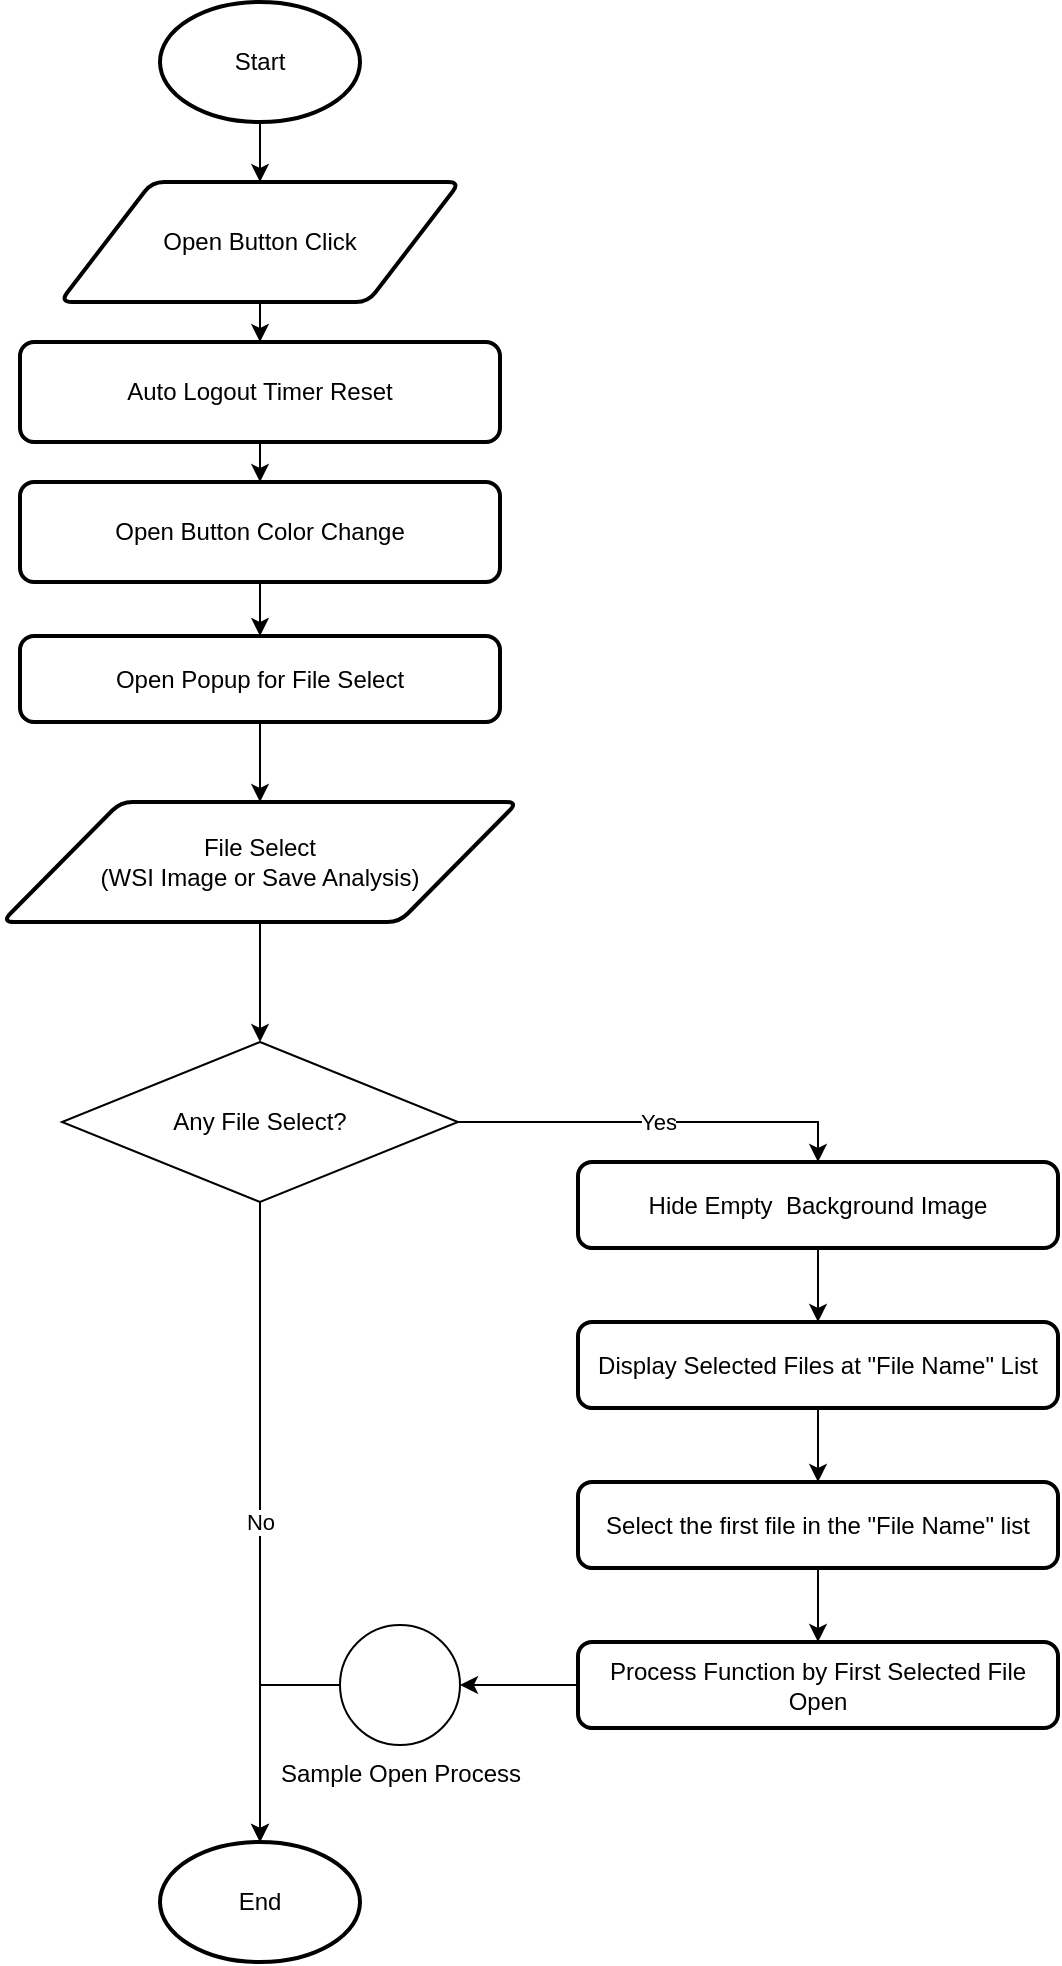 <mxfile version="21.0.2" type="github">
  <diagram name="페이지-1" id="YAsiMJQrhJQLEK5Vy4Gn">
    <mxGraphModel dx="990" dy="2725" grid="1" gridSize="10" guides="1" tooltips="1" connect="1" arrows="1" fold="1" page="1" pageScale="1" pageWidth="827" pageHeight="1169" math="0" shadow="0">
      <root>
        <mxCell id="0" />
        <mxCell id="1" parent="0" />
        <mxCell id="iukG4fptsUf1gB7TreS8-11" style="edgeStyle=orthogonalEdgeStyle;rounded=0;orthogonalLoop=1;jettySize=auto;html=1;exitX=0.5;exitY=1;exitDx=0;exitDy=0;exitPerimeter=0;entryX=0.5;entryY=0;entryDx=0;entryDy=0;" parent="1" source="iukG4fptsUf1gB7TreS8-1" target="iukG4fptsUf1gB7TreS8-3" edge="1">
          <mxGeometry relative="1" as="geometry" />
        </mxCell>
        <mxCell id="iukG4fptsUf1gB7TreS8-1" value="Start" style="strokeWidth=2;html=1;shape=mxgraph.flowchart.start_1;whiteSpace=wrap;" parent="1" vertex="1">
          <mxGeometry x="251" y="100" width="100" height="60" as="geometry" />
        </mxCell>
        <mxCell id="iukG4fptsUf1gB7TreS8-2" value="End" style="strokeWidth=2;html=1;shape=mxgraph.flowchart.start_1;whiteSpace=wrap;" parent="1" vertex="1">
          <mxGeometry x="251" y="1020" width="100" height="60" as="geometry" />
        </mxCell>
        <mxCell id="iukG4fptsUf1gB7TreS8-12" style="edgeStyle=orthogonalEdgeStyle;rounded=0;orthogonalLoop=1;jettySize=auto;html=1;exitX=0.5;exitY=1;exitDx=0;exitDy=0;" parent="1" source="iukG4fptsUf1gB7TreS8-3" target="iukG4fptsUf1gB7TreS8-5" edge="1">
          <mxGeometry relative="1" as="geometry" />
        </mxCell>
        <mxCell id="iukG4fptsUf1gB7TreS8-3" value="Open Button Click" style="shape=parallelogram;html=1;strokeWidth=2;perimeter=parallelogramPerimeter;whiteSpace=wrap;rounded=1;arcSize=12;size=0.23;" parent="1" vertex="1">
          <mxGeometry x="201" y="190" width="200" height="60" as="geometry" />
        </mxCell>
        <mxCell id="iukG4fptsUf1gB7TreS8-17" style="edgeStyle=orthogonalEdgeStyle;rounded=0;orthogonalLoop=1;jettySize=auto;html=1;entryX=0.5;entryY=0;entryDx=0;entryDy=0;" parent="1" source="iukG4fptsUf1gB7TreS8-4" target="iukG4fptsUf1gB7TreS8-16" edge="1">
          <mxGeometry relative="1" as="geometry" />
        </mxCell>
        <mxCell id="iukG4fptsUf1gB7TreS8-4" value="File Select &lt;br&gt;(WSI Image or Save Analysis)" style="shape=parallelogram;html=1;strokeWidth=2;perimeter=parallelogramPerimeter;whiteSpace=wrap;rounded=1;arcSize=12;size=0.23;" parent="1" vertex="1">
          <mxGeometry x="172" y="500" width="258" height="60" as="geometry" />
        </mxCell>
        <mxCell id="iukG4fptsUf1gB7TreS8-13" style="edgeStyle=orthogonalEdgeStyle;rounded=0;orthogonalLoop=1;jettySize=auto;html=1;exitX=0.5;exitY=1;exitDx=0;exitDy=0;" parent="1" source="iukG4fptsUf1gB7TreS8-5" target="iukG4fptsUf1gB7TreS8-9" edge="1">
          <mxGeometry relative="1" as="geometry" />
        </mxCell>
        <mxCell id="iukG4fptsUf1gB7TreS8-5" value="Auto Logout Timer Reset" style="rounded=1;whiteSpace=wrap;html=1;absoluteArcSize=1;arcSize=14;strokeWidth=2;" parent="1" vertex="1">
          <mxGeometry x="181" y="270" width="240" height="50" as="geometry" />
        </mxCell>
        <mxCell id="iukG4fptsUf1gB7TreS8-14" style="edgeStyle=orthogonalEdgeStyle;rounded=0;orthogonalLoop=1;jettySize=auto;html=1;exitX=0.5;exitY=1;exitDx=0;exitDy=0;" parent="1" source="iukG4fptsUf1gB7TreS8-9" target="iukG4fptsUf1gB7TreS8-10" edge="1">
          <mxGeometry relative="1" as="geometry">
            <mxPoint x="301" y="400" as="targetPoint" />
          </mxGeometry>
        </mxCell>
        <mxCell id="iukG4fptsUf1gB7TreS8-9" value="Open Button Color Change" style="rounded=1;whiteSpace=wrap;html=1;absoluteArcSize=1;arcSize=14;strokeWidth=2;" parent="1" vertex="1">
          <mxGeometry x="181" y="340" width="240" height="50" as="geometry" />
        </mxCell>
        <mxCell id="iukG4fptsUf1gB7TreS8-15" style="edgeStyle=orthogonalEdgeStyle;rounded=0;orthogonalLoop=1;jettySize=auto;html=1;entryX=0.5;entryY=0;entryDx=0;entryDy=0;" parent="1" source="iukG4fptsUf1gB7TreS8-10" target="iukG4fptsUf1gB7TreS8-4" edge="1">
          <mxGeometry relative="1" as="geometry" />
        </mxCell>
        <mxCell id="iukG4fptsUf1gB7TreS8-10" value="Open Popup for File Select" style="rounded=1;whiteSpace=wrap;html=1;absoluteArcSize=1;arcSize=14;strokeWidth=2;" parent="1" vertex="1">
          <mxGeometry x="181" y="417" width="240" height="43" as="geometry" />
        </mxCell>
        <mxCell id="iukG4fptsUf1gB7TreS8-18" value="No" style="edgeStyle=orthogonalEdgeStyle;rounded=0;orthogonalLoop=1;jettySize=auto;html=1;" parent="1" source="iukG4fptsUf1gB7TreS8-16" target="iukG4fptsUf1gB7TreS8-2" edge="1">
          <mxGeometry relative="1" as="geometry" />
        </mxCell>
        <mxCell id="iukG4fptsUf1gB7TreS8-20" value="Yes" style="edgeStyle=orthogonalEdgeStyle;rounded=0;orthogonalLoop=1;jettySize=auto;html=1;entryX=0.5;entryY=0;entryDx=0;entryDy=0;" parent="1" source="iukG4fptsUf1gB7TreS8-16" target="iukG4fptsUf1gB7TreS8-19" edge="1">
          <mxGeometry relative="1" as="geometry" />
        </mxCell>
        <mxCell id="iukG4fptsUf1gB7TreS8-16" value="Any File Select?" style="rhombus;whiteSpace=wrap;html=1;" parent="1" vertex="1">
          <mxGeometry x="202" y="620" width="198" height="80" as="geometry" />
        </mxCell>
        <mxCell id="iukG4fptsUf1gB7TreS8-22" style="edgeStyle=orthogonalEdgeStyle;rounded=0;orthogonalLoop=1;jettySize=auto;html=1;entryX=0.5;entryY=0;entryDx=0;entryDy=0;" parent="1" source="iukG4fptsUf1gB7TreS8-19" target="iukG4fptsUf1gB7TreS8-21" edge="1">
          <mxGeometry relative="1" as="geometry" />
        </mxCell>
        <mxCell id="iukG4fptsUf1gB7TreS8-19" value="Hide Empty&amp;nbsp; Background Image" style="rounded=1;whiteSpace=wrap;html=1;absoluteArcSize=1;arcSize=14;strokeWidth=2;" parent="1" vertex="1">
          <mxGeometry x="460" y="680" width="240" height="43" as="geometry" />
        </mxCell>
        <mxCell id="iukG4fptsUf1gB7TreS8-25" style="edgeStyle=orthogonalEdgeStyle;rounded=0;orthogonalLoop=1;jettySize=auto;html=1;entryX=0.5;entryY=0;entryDx=0;entryDy=0;" parent="1" source="iukG4fptsUf1gB7TreS8-21" target="iukG4fptsUf1gB7TreS8-24" edge="1">
          <mxGeometry relative="1" as="geometry">
            <mxPoint x="580" y="830" as="targetPoint" />
          </mxGeometry>
        </mxCell>
        <mxCell id="iukG4fptsUf1gB7TreS8-21" value="Display Selected Files at &quot;File Name&quot; List" style="rounded=1;whiteSpace=wrap;html=1;absoluteArcSize=1;arcSize=14;strokeWidth=2;" parent="1" vertex="1">
          <mxGeometry x="460" y="760" width="240" height="43" as="geometry" />
        </mxCell>
        <mxCell id="iukG4fptsUf1gB7TreS8-31" style="edgeStyle=orthogonalEdgeStyle;rounded=0;orthogonalLoop=1;jettySize=auto;html=1;exitX=0;exitY=0.5;exitDx=0;exitDy=0;entryX=1;entryY=0.5;entryDx=0;entryDy=0;entryPerimeter=0;" parent="1" source="iukG4fptsUf1gB7TreS8-23" target="iukG4fptsUf1gB7TreS8-28" edge="1">
          <mxGeometry relative="1" as="geometry" />
        </mxCell>
        <mxCell id="iukG4fptsUf1gB7TreS8-23" value="Process Function by First Selected File Open" style="rounded=1;whiteSpace=wrap;html=1;absoluteArcSize=1;arcSize=14;strokeWidth=2;" parent="1" vertex="1">
          <mxGeometry x="460" y="920" width="240" height="43" as="geometry" />
        </mxCell>
        <mxCell id="iukG4fptsUf1gB7TreS8-26" style="edgeStyle=orthogonalEdgeStyle;rounded=0;orthogonalLoop=1;jettySize=auto;html=1;entryX=0.5;entryY=0;entryDx=0;entryDy=0;" parent="1" source="iukG4fptsUf1gB7TreS8-24" target="iukG4fptsUf1gB7TreS8-23" edge="1">
          <mxGeometry relative="1" as="geometry" />
        </mxCell>
        <mxCell id="iukG4fptsUf1gB7TreS8-24" value="Select the first file in the &quot;File Name&quot; list" style="rounded=1;whiteSpace=wrap;html=1;absoluteArcSize=1;arcSize=14;strokeWidth=2;" parent="1" vertex="1">
          <mxGeometry x="460" y="840" width="240" height="43" as="geometry" />
        </mxCell>
        <mxCell id="iukG4fptsUf1gB7TreS8-29" style="edgeStyle=orthogonalEdgeStyle;rounded=0;orthogonalLoop=1;jettySize=auto;html=1;exitX=0;exitY=0.5;exitDx=0;exitDy=0;exitPerimeter=0;entryX=0.5;entryY=0;entryDx=0;entryDy=0;entryPerimeter=0;" parent="1" source="iukG4fptsUf1gB7TreS8-28" target="iukG4fptsUf1gB7TreS8-2" edge="1">
          <mxGeometry relative="1" as="geometry" />
        </mxCell>
        <UserObject label="Sample Open Process" tooltip="Sample Open Function" id="iukG4fptsUf1gB7TreS8-28">
          <mxCell style="verticalLabelPosition=bottom;verticalAlign=top;html=1;shape=mxgraph.flowchart.on-page_reference;" parent="1" vertex="1">
            <mxGeometry x="341" y="911.5" width="60" height="60" as="geometry" />
          </mxCell>
        </UserObject>
      </root>
    </mxGraphModel>
  </diagram>
</mxfile>
